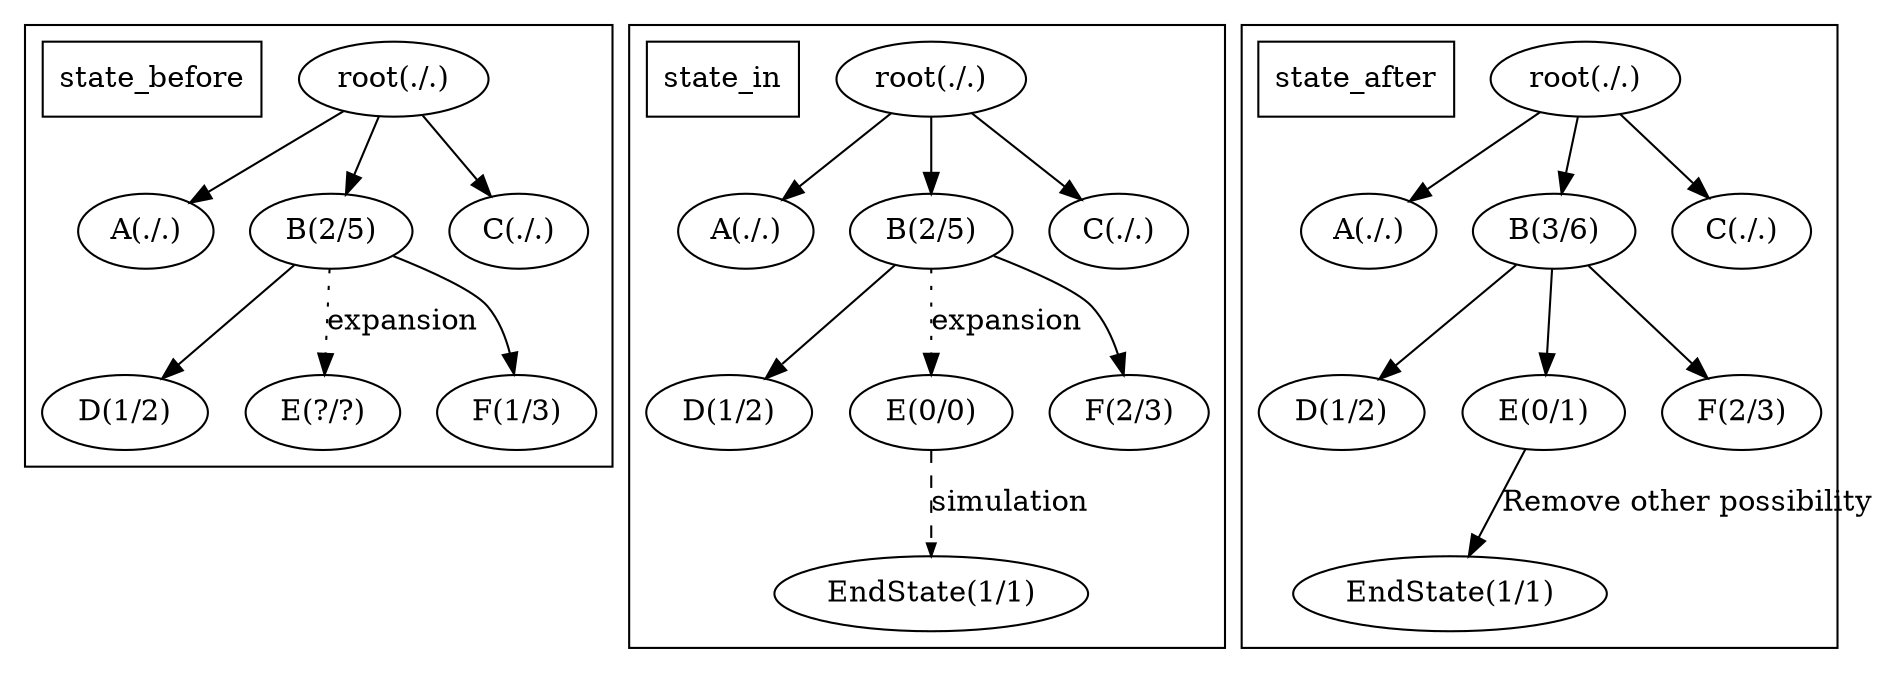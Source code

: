 digraph G {

	compound = true;

	root_1 [label = "root(./.)"]
	A_1 [label="A(./.)"]
	B_1 [label="B(2/5)"]
	C_1 [label="C(./.)"]
	D_1 [label="D(1/2)"]
	E_1 [label="E(?/?)"]
	F_1 [label="F(1/3)"]

	root_2 [label = "root(./.)"]
	A_2 [label="A(./.)"]
	B_2 [label="B(2/5)"]
	C_2 [label="C(./.)"]
	D_2 [label="D(1/2)"]
	E_2 [label="E(0/0)"]
	F_2 [label="F(2/3)"]
	G_2 [label="EndState(1/1)"]

	root_3 [label = "root(./.)"]
	A_3 [label="A(./.)"]
	B_3 [label="B(3/6)"]
	C_3 [label="C(./.)"]
	D_3 [label="D(1/2)"]
	E_3 [label="E(0/1)"]
	F_3 [label="F(2/3)"]
	G_3 [label="EndState(1/1)"]

	subgraph cluster1
	{
		state_before [shape=box]

    root_1 -> A_1;
		root_1 -> B_1;
		root_1 -> C_1;
		
		B_1 -> D_1;
		B_1 -> E_1[style=dotted,label="expansion"];

		B_1 -> F_1;
	}
	
	subgraph cluster2
	{
		state_in [shape=box]
		root_2 -> A_2;
		root_2 -> B_2;
		root_2 -> C_2;
		
		B_2 -> D_2;
		B_2 -> E_2[style =dotted,label="expansion"];
		B_2 -> F_2;
		
		E_2 -> G_2[style = dashed, arrowsize =0.6, label= "simulation"];
	}
	
	subgraph cluster3
	{
		state_after [shape=box]
		root_3 -> A_3;
		root_3 -> B_3;
		root_3 -> C_3;
		
		B_3 -> D_3;
		B_3 -> E_3;
		B_3 -> F_3;
		
		E_3 -> G_3[label = "Remove other possibility"];
	}
	//cluster1 -> cluster2
}
